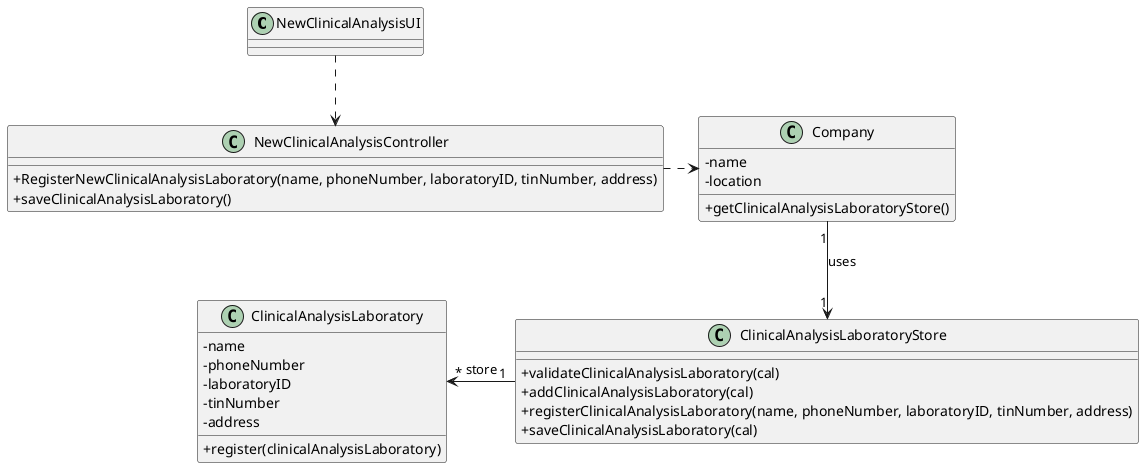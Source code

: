 @startuml
skinparam classAttributeIconSize 0

class NewClinicalAnalysisUI{
}

class NewClinicalAnalysisController
{
    +RegisterNewClinicalAnalysisLaboratory(name, phoneNumber, laboratoryID, tinNumber, address)
    +saveClinicalAnalysisLaboratory()
}

class ClinicalAnalysisLaboratory{
    -name
    -phoneNumber
    -laboratoryID
    -tinNumber
    -address
    + register(clinicalAnalysisLaboratory)
}

class Company{
	-name
	-location
	+getClinicalAnalysisLaboratoryStore()
}

class ClinicalAnalysisLaboratoryStore{
    + validateClinicalAnalysisLaboratory(cal)
    + addClinicalAnalysisLaboratory(cal)
    + registerClinicalAnalysisLaboratory(name, phoneNumber, laboratoryID, tinNumber, address)
    + saveClinicalAnalysisLaboratory(cal)
}

NewClinicalAnalysisUI ..> NewClinicalAnalysisController
NewClinicalAnalysisController .right.> Company
Company"1" --> "1"ClinicalAnalysisLaboratoryStore : uses
ClinicalAnalysisLaboratoryStore"1" -left-> "*"ClinicalAnalysisLaboratory : store

@enduml

